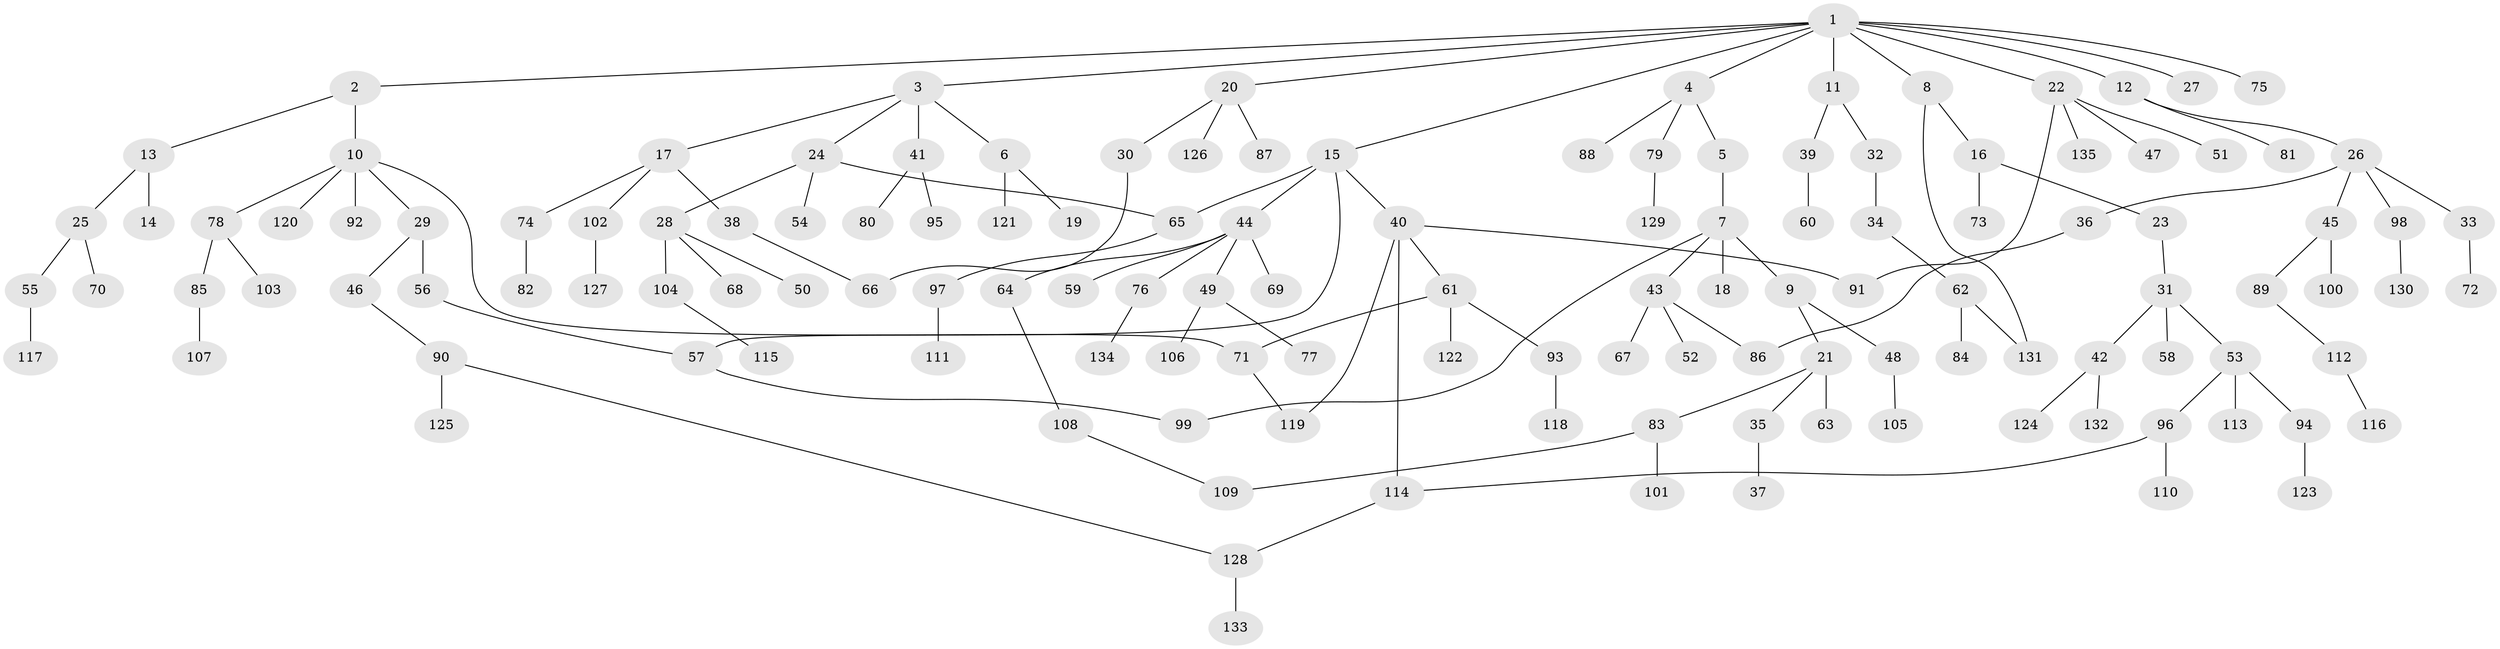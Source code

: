 // Generated by graph-tools (version 1.1) at 2025/42/03/09/25 04:42:47]
// undirected, 135 vertices, 146 edges
graph export_dot {
graph [start="1"]
  node [color=gray90,style=filled];
  1;
  2;
  3;
  4;
  5;
  6;
  7;
  8;
  9;
  10;
  11;
  12;
  13;
  14;
  15;
  16;
  17;
  18;
  19;
  20;
  21;
  22;
  23;
  24;
  25;
  26;
  27;
  28;
  29;
  30;
  31;
  32;
  33;
  34;
  35;
  36;
  37;
  38;
  39;
  40;
  41;
  42;
  43;
  44;
  45;
  46;
  47;
  48;
  49;
  50;
  51;
  52;
  53;
  54;
  55;
  56;
  57;
  58;
  59;
  60;
  61;
  62;
  63;
  64;
  65;
  66;
  67;
  68;
  69;
  70;
  71;
  72;
  73;
  74;
  75;
  76;
  77;
  78;
  79;
  80;
  81;
  82;
  83;
  84;
  85;
  86;
  87;
  88;
  89;
  90;
  91;
  92;
  93;
  94;
  95;
  96;
  97;
  98;
  99;
  100;
  101;
  102;
  103;
  104;
  105;
  106;
  107;
  108;
  109;
  110;
  111;
  112;
  113;
  114;
  115;
  116;
  117;
  118;
  119;
  120;
  121;
  122;
  123;
  124;
  125;
  126;
  127;
  128;
  129;
  130;
  131;
  132;
  133;
  134;
  135;
  1 -- 2;
  1 -- 3;
  1 -- 4;
  1 -- 8;
  1 -- 11;
  1 -- 12;
  1 -- 15;
  1 -- 20;
  1 -- 22;
  1 -- 27;
  1 -- 75;
  2 -- 10;
  2 -- 13;
  3 -- 6;
  3 -- 17;
  3 -- 24;
  3 -- 41;
  4 -- 5;
  4 -- 79;
  4 -- 88;
  5 -- 7;
  6 -- 19;
  6 -- 121;
  7 -- 9;
  7 -- 18;
  7 -- 43;
  7 -- 99;
  8 -- 16;
  8 -- 131;
  9 -- 21;
  9 -- 48;
  10 -- 29;
  10 -- 78;
  10 -- 92;
  10 -- 120;
  10 -- 71;
  11 -- 32;
  11 -- 39;
  12 -- 26;
  12 -- 81;
  13 -- 14;
  13 -- 25;
  15 -- 40;
  15 -- 44;
  15 -- 57;
  15 -- 65;
  16 -- 23;
  16 -- 73;
  17 -- 38;
  17 -- 74;
  17 -- 102;
  20 -- 30;
  20 -- 87;
  20 -- 126;
  21 -- 35;
  21 -- 63;
  21 -- 83;
  22 -- 47;
  22 -- 51;
  22 -- 91;
  22 -- 135;
  23 -- 31;
  24 -- 28;
  24 -- 54;
  24 -- 65;
  25 -- 55;
  25 -- 70;
  26 -- 33;
  26 -- 36;
  26 -- 45;
  26 -- 98;
  28 -- 50;
  28 -- 68;
  28 -- 104;
  29 -- 46;
  29 -- 56;
  30 -- 66;
  31 -- 42;
  31 -- 53;
  31 -- 58;
  32 -- 34;
  33 -- 72;
  34 -- 62;
  35 -- 37;
  36 -- 86;
  38 -- 66;
  39 -- 60;
  40 -- 61;
  40 -- 114;
  40 -- 119;
  40 -- 91;
  41 -- 80;
  41 -- 95;
  42 -- 124;
  42 -- 132;
  43 -- 52;
  43 -- 67;
  43 -- 86;
  44 -- 49;
  44 -- 59;
  44 -- 64;
  44 -- 69;
  44 -- 76;
  45 -- 89;
  45 -- 100;
  46 -- 90;
  48 -- 105;
  49 -- 77;
  49 -- 106;
  53 -- 94;
  53 -- 96;
  53 -- 113;
  55 -- 117;
  56 -- 57;
  57 -- 99;
  61 -- 71;
  61 -- 93;
  61 -- 122;
  62 -- 84;
  62 -- 131;
  64 -- 108;
  65 -- 97;
  71 -- 119;
  74 -- 82;
  76 -- 134;
  78 -- 85;
  78 -- 103;
  79 -- 129;
  83 -- 101;
  83 -- 109;
  85 -- 107;
  89 -- 112;
  90 -- 125;
  90 -- 128;
  93 -- 118;
  94 -- 123;
  96 -- 110;
  96 -- 114;
  97 -- 111;
  98 -- 130;
  102 -- 127;
  104 -- 115;
  108 -- 109;
  112 -- 116;
  114 -- 128;
  128 -- 133;
}
